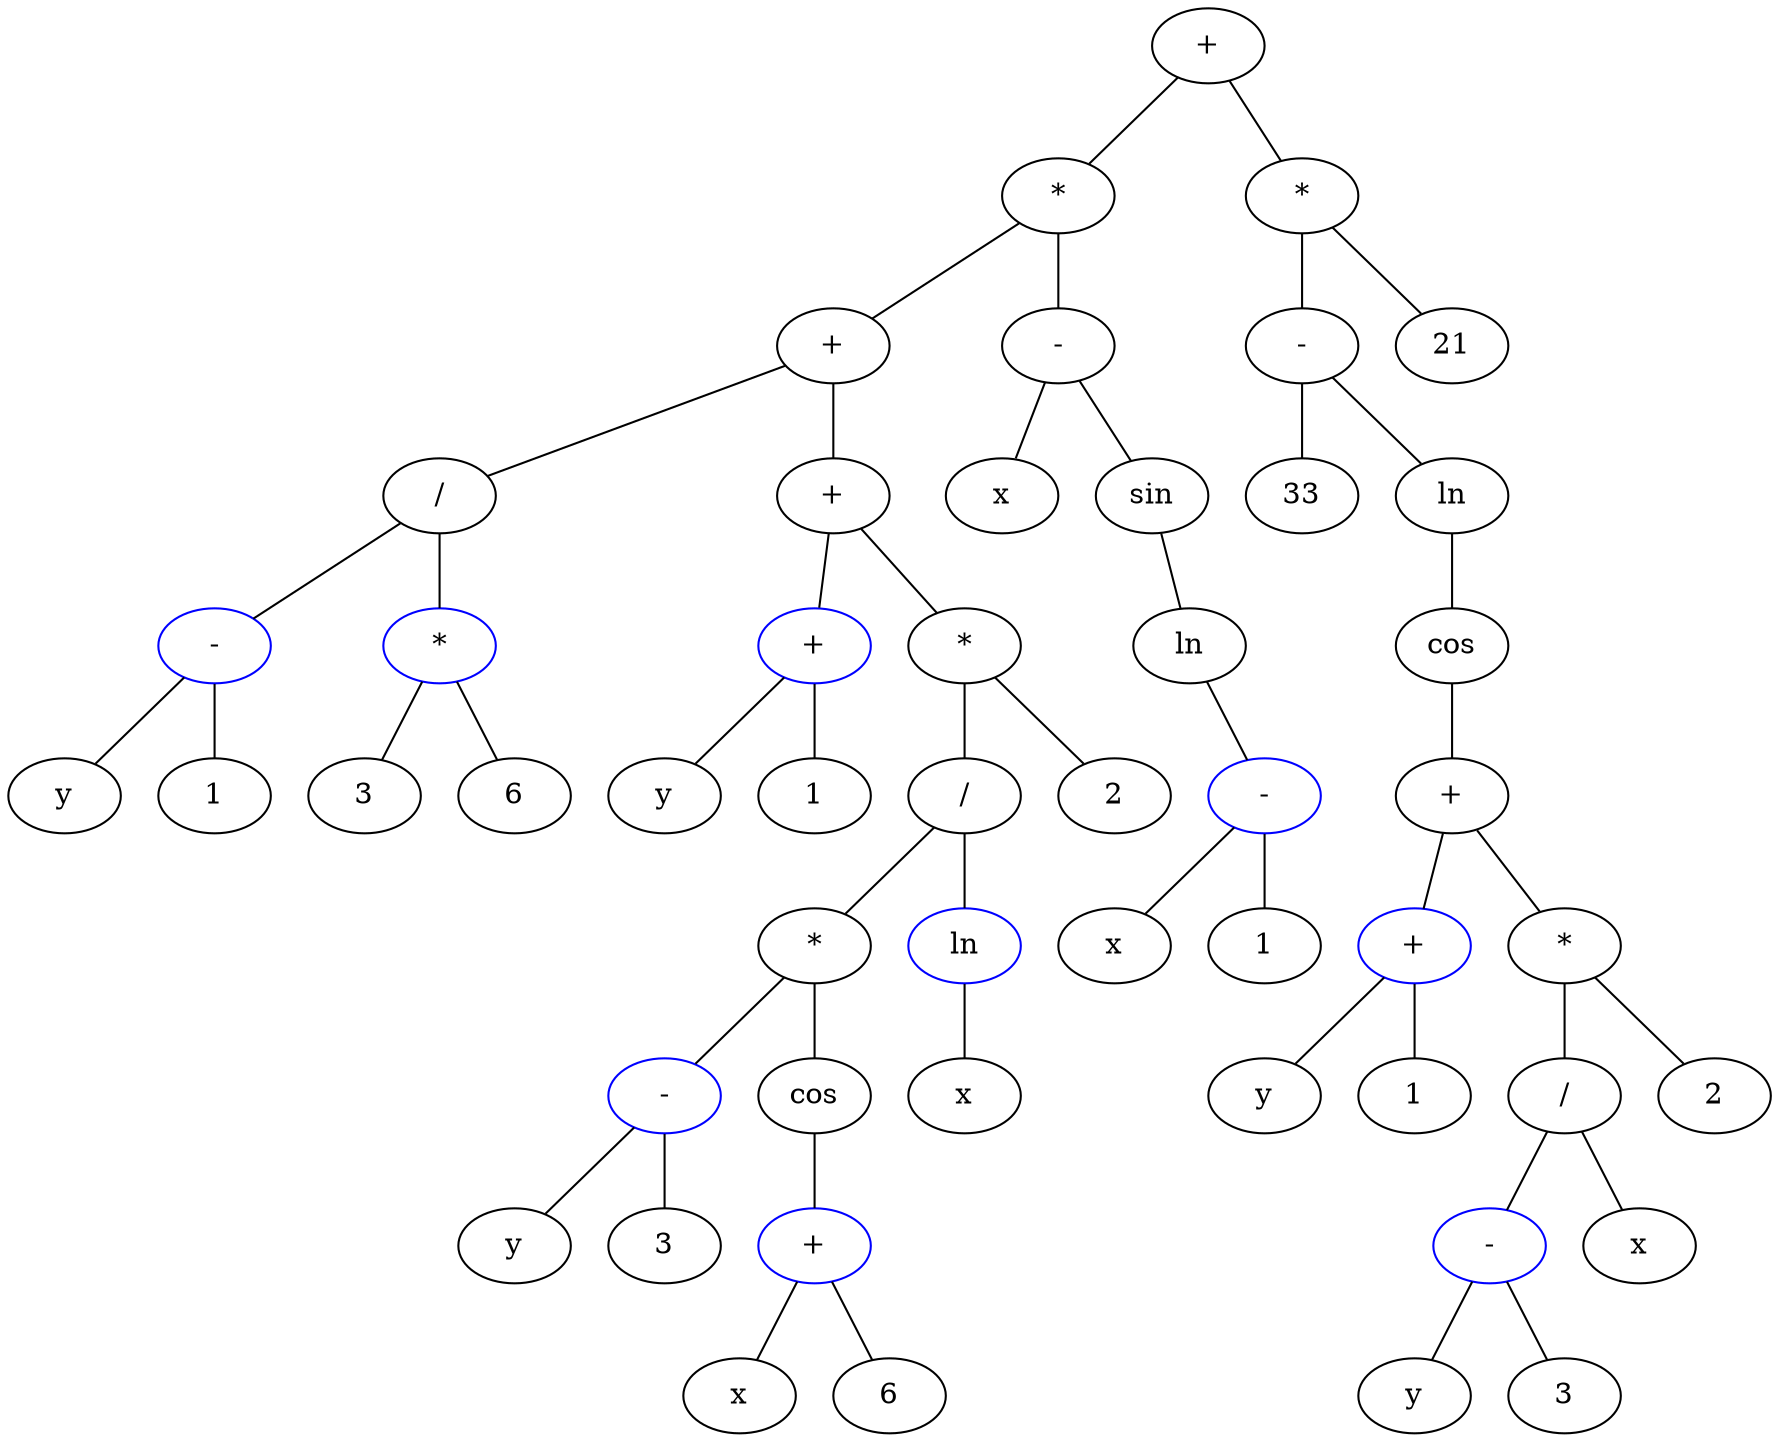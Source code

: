 graph "expr1" {
813590496 [label="y" color="black"]
813592640 [label="-" color="blue"]
813591568 [label="1" color="black"]
813596928 [label="/" color="black"]
813593712 [label="3" color="black"]
813595856 [label="*" color="blue"]
813594784 [label="6" color="black"]
813616224 [label="+" color="black"]
813598000 [label="y" color="black"]
813600144 [label="+" color="blue"]
813599072 [label="1" color="black"]
813615152 [label="+" color="black"]
813602288 [label="y" color="black"]
813604432 [label="-" color="blue"]
813603360 [label="3" color="black"]
813609792 [label="*" color="black"]
813608720 [label="cos" color="black"]
813605504 [label="x" color="black"]
813607648 [label="+" color="blue"]
813606576 [label="6" color="black"]
813613008 [label="/" color="black"]
813611936 [label="ln" color="blue"]
813610864 [label="x" color="black"]
813614080 [label="*" color="black"]
813601216 [label="2" color="black"]
813624800 [label="*" color="black"]
813617296 [label="x" color="black"]
813623728 [label="-" color="black"]
813622656 [label="sin" color="black"]
813621584 [label="ln" color="black"]
813618368 [label="x" color="black"]
813620512 [label="-" color="blue"]
813619440 [label="1" color="black"]
813644096 [label="+" color="black"]
813626944 [label="33" color="black"]
813641952 [label="-" color="black"]
813640880 [label="ln" color="black"]
813639808 [label="cos" color="black"]
813628016 [label="y" color="black"]
813630160 [label="+" color="blue"]
813629088 [label="1" color="black"]
813638736 [label="+" color="black"]
813631232 [label="y" color="black"]
813633376 [label="-" color="blue"]
813632304 [label="3" color="black"]
813635520 [label="/" color="black"]
813634448 [label="x" color="black"]
813637664 [label="*" color="black"]
813636592 [label="2" color="black"]
813643024 [label="*" color="black"]
813625872 [label="21" color="black"]
813644096 -- 813624800 -- 813616224 -- 813596928 -- 813592640 -- 813590496;
813592640 -- 813591568;
813596928 -- 813595856 -- 813593712;
813595856 -- 813594784;
813616224 -- 813615152 -- 813600144 -- 813598000;
813600144 -- 813599072;
813615152 -- 813614080 -- 813613008 -- 813609792 -- 813604432 -- 813602288;
813604432 -- 813603360;
813609792 -- 813608720 -- 813607648 -- 813605504;
813607648 -- 813606576;
813613008 -- 813611936 -- 813610864;
813614080 -- 813601216;
813624800 -- 813623728 -- 813617296;
813623728 -- 813622656 -- 813621584 -- 813620512 -- 813618368;
813620512 -- 813619440;
813644096 -- 813643024 -- 813641952 -- 813626944;
813641952 -- 813640880 -- 813639808 -- 813638736 -- 813630160 -- 813628016;
813630160 -- 813629088;
813638736 -- 813637664 -- 813635520 -- 813633376 -- 813631232;
813633376 -- 813632304;
813635520 -- 813634448;
813637664 -- 813636592;
813643024 -- 813625872;
}
